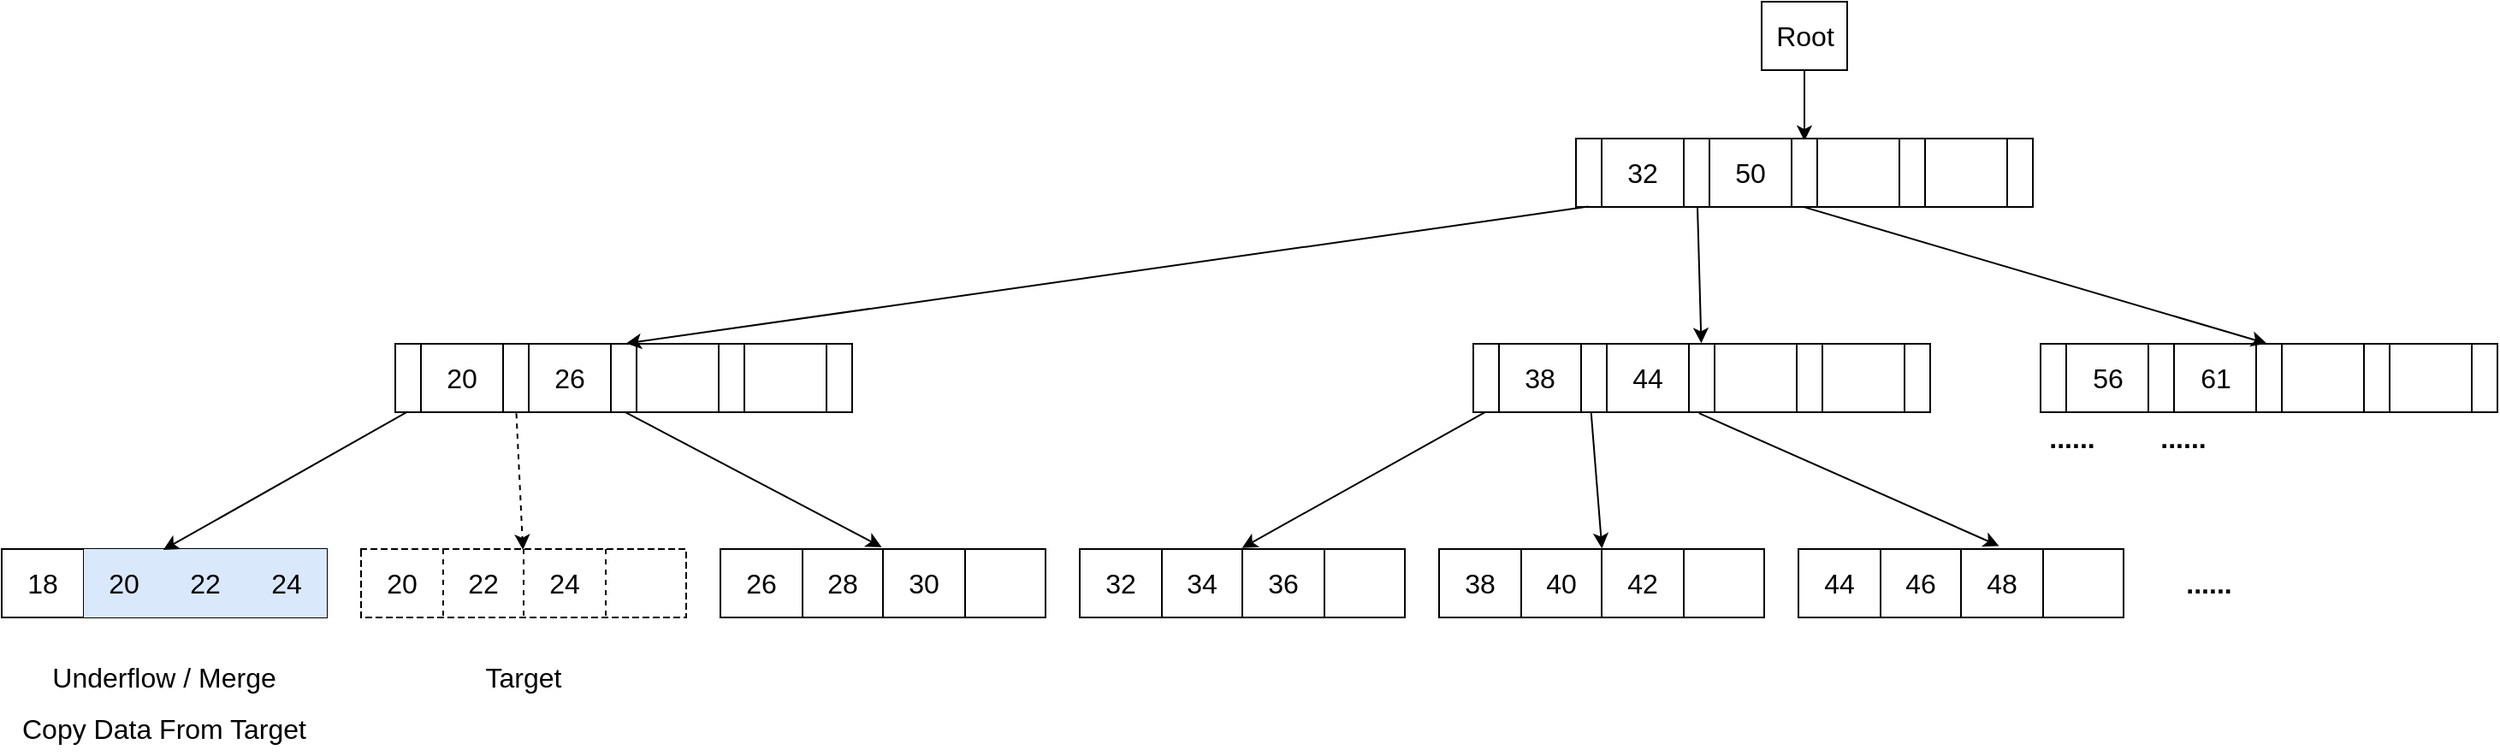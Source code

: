 <mxfile version="21.2.8" type="device">
  <diagram name="第1頁" id="AanB8yNyS1pnc1NzVk0f">
    <mxGraphModel dx="1036" dy="702" grid="1" gridSize="10" guides="1" tooltips="1" connect="1" arrows="1" fold="1" page="1" pageScale="1" pageWidth="1654" pageHeight="1169" math="0" shadow="0">
      <root>
        <mxCell id="0" />
        <mxCell id="1" parent="0" />
        <mxCell id="gfehp5p-V9e-1P1ylHKR-1" value="" style="shape=table;startSize=0;container=1;collapsible=0;childLayout=tableLayout;fontSize=16;" parent="1" vertex="1">
          <mxGeometry x="280" y="240" width="267" height="40" as="geometry" />
        </mxCell>
        <mxCell id="gfehp5p-V9e-1P1ylHKR-2" value="" style="shape=tableRow;horizontal=0;startSize=0;swimlaneHead=0;swimlaneBody=0;strokeColor=inherit;top=0;left=0;bottom=0;right=0;collapsible=0;dropTarget=0;fillColor=none;points=[[0,0.5],[1,0.5]];portConstraint=eastwest;fontSize=16;" parent="gfehp5p-V9e-1P1ylHKR-1" vertex="1">
          <mxGeometry width="267" height="40" as="geometry" />
        </mxCell>
        <mxCell id="gfehp5p-V9e-1P1ylHKR-3" value="" style="shape=partialRectangle;html=1;whiteSpace=wrap;connectable=0;strokeColor=inherit;overflow=hidden;fillColor=none;top=0;left=0;bottom=0;right=0;pointerEvents=1;fontSize=16;" parent="gfehp5p-V9e-1P1ylHKR-2" vertex="1">
          <mxGeometry width="15" height="40" as="geometry">
            <mxRectangle width="15" height="40" as="alternateBounds" />
          </mxGeometry>
        </mxCell>
        <mxCell id="gfehp5p-V9e-1P1ylHKR-4" value="20" style="shape=partialRectangle;html=1;whiteSpace=wrap;connectable=0;strokeColor=inherit;overflow=hidden;fillColor=none;top=0;left=0;bottom=0;right=0;pointerEvents=1;fontSize=16;" parent="gfehp5p-V9e-1P1ylHKR-2" vertex="1">
          <mxGeometry x="15" width="48" height="40" as="geometry">
            <mxRectangle width="48" height="40" as="alternateBounds" />
          </mxGeometry>
        </mxCell>
        <mxCell id="gfehp5p-V9e-1P1ylHKR-5" value="" style="shape=partialRectangle;html=1;whiteSpace=wrap;connectable=0;strokeColor=inherit;overflow=hidden;fillColor=none;top=0;left=0;bottom=0;right=0;pointerEvents=1;fontSize=16;" parent="gfehp5p-V9e-1P1ylHKR-2" vertex="1">
          <mxGeometry x="63" width="15" height="40" as="geometry">
            <mxRectangle width="15" height="40" as="alternateBounds" />
          </mxGeometry>
        </mxCell>
        <mxCell id="gfehp5p-V9e-1P1ylHKR-22" value="26" style="shape=partialRectangle;html=1;whiteSpace=wrap;connectable=0;strokeColor=inherit;overflow=hidden;fillColor=none;top=0;left=0;bottom=0;right=0;pointerEvents=1;fontSize=16;" parent="gfehp5p-V9e-1P1ylHKR-2" vertex="1">
          <mxGeometry x="78" width="48" height="40" as="geometry">
            <mxRectangle width="48" height="40" as="alternateBounds" />
          </mxGeometry>
        </mxCell>
        <mxCell id="gfehp5p-V9e-1P1ylHKR-29" style="shape=partialRectangle;html=1;whiteSpace=wrap;connectable=0;strokeColor=inherit;overflow=hidden;fillColor=none;top=0;left=0;bottom=0;right=0;pointerEvents=1;fontSize=16;" parent="gfehp5p-V9e-1P1ylHKR-2" vertex="1">
          <mxGeometry x="126" width="15" height="40" as="geometry">
            <mxRectangle width="15" height="40" as="alternateBounds" />
          </mxGeometry>
        </mxCell>
        <mxCell id="gfehp5p-V9e-1P1ylHKR-30" value="" style="shape=partialRectangle;html=1;whiteSpace=wrap;connectable=0;strokeColor=inherit;overflow=hidden;fillColor=none;top=0;left=0;bottom=0;right=0;pointerEvents=1;fontSize=16;" parent="gfehp5p-V9e-1P1ylHKR-2" vertex="1">
          <mxGeometry x="141" width="48" height="40" as="geometry">
            <mxRectangle width="48" height="40" as="alternateBounds" />
          </mxGeometry>
        </mxCell>
        <mxCell id="gfehp5p-V9e-1P1ylHKR-31" style="shape=partialRectangle;html=1;whiteSpace=wrap;connectable=0;strokeColor=inherit;overflow=hidden;fillColor=none;top=0;left=0;bottom=0;right=0;pointerEvents=1;fontSize=16;" parent="gfehp5p-V9e-1P1ylHKR-2" vertex="1">
          <mxGeometry x="189" width="15" height="40" as="geometry">
            <mxRectangle width="15" height="40" as="alternateBounds" />
          </mxGeometry>
        </mxCell>
        <mxCell id="gfehp5p-V9e-1P1ylHKR-32" value="" style="shape=partialRectangle;html=1;whiteSpace=wrap;connectable=0;strokeColor=inherit;overflow=hidden;fillColor=none;top=0;left=0;bottom=0;right=0;pointerEvents=1;fontSize=16;" parent="gfehp5p-V9e-1P1ylHKR-2" vertex="1">
          <mxGeometry x="204" width="48" height="40" as="geometry">
            <mxRectangle width="48" height="40" as="alternateBounds" />
          </mxGeometry>
        </mxCell>
        <mxCell id="gfehp5p-V9e-1P1ylHKR-33" style="shape=partialRectangle;html=1;whiteSpace=wrap;connectable=0;strokeColor=inherit;overflow=hidden;fillColor=none;top=0;left=0;bottom=0;right=0;pointerEvents=1;fontSize=16;" parent="gfehp5p-V9e-1P1ylHKR-2" vertex="1">
          <mxGeometry x="252" width="15" height="40" as="geometry">
            <mxRectangle width="15" height="40" as="alternateBounds" />
          </mxGeometry>
        </mxCell>
        <mxCell id="gfehp5p-V9e-1P1ylHKR-23" value="" style="shape=table;startSize=0;container=1;collapsible=0;childLayout=tableLayout;fontSize=16;" parent="1" vertex="1">
          <mxGeometry x="50" y="360" width="190" height="40" as="geometry" />
        </mxCell>
        <mxCell id="gfehp5p-V9e-1P1ylHKR-24" value="" style="shape=tableRow;horizontal=0;startSize=0;swimlaneHead=0;swimlaneBody=0;strokeColor=inherit;top=0;left=0;bottom=0;right=0;collapsible=0;dropTarget=0;fillColor=none;points=[[0,0.5],[1,0.5]];portConstraint=eastwest;fontSize=16;" parent="gfehp5p-V9e-1P1ylHKR-23" vertex="1">
          <mxGeometry width="190" height="40" as="geometry" />
        </mxCell>
        <mxCell id="gfehp5p-V9e-1P1ylHKR-25" value="18" style="shape=partialRectangle;html=1;whiteSpace=wrap;connectable=0;strokeColor=inherit;overflow=hidden;fillColor=none;top=0;left=0;bottom=0;right=0;pointerEvents=1;fontSize=16;" parent="gfehp5p-V9e-1P1ylHKR-24" vertex="1">
          <mxGeometry width="48" height="40" as="geometry">
            <mxRectangle width="48" height="40" as="alternateBounds" />
          </mxGeometry>
        </mxCell>
        <mxCell id="gfehp5p-V9e-1P1ylHKR-26" value="20" style="shape=partialRectangle;html=1;whiteSpace=wrap;connectable=0;strokeColor=#6c8ebf;overflow=hidden;fillColor=#dae8fc;top=0;left=0;bottom=0;right=0;pointerEvents=1;fontSize=16;" parent="gfehp5p-V9e-1P1ylHKR-24" vertex="1">
          <mxGeometry x="48" width="47" height="40" as="geometry">
            <mxRectangle width="47" height="40" as="alternateBounds" />
          </mxGeometry>
        </mxCell>
        <mxCell id="gfehp5p-V9e-1P1ylHKR-27" value="22" style="shape=partialRectangle;html=1;whiteSpace=wrap;connectable=0;overflow=hidden;top=0;left=0;bottom=0;right=0;pointerEvents=1;fontSize=16;fillColor=#dae8fc;strokeColor=#6c8ebf;" parent="gfehp5p-V9e-1P1ylHKR-24" vertex="1">
          <mxGeometry x="95" width="48" height="40" as="geometry">
            <mxRectangle width="48" height="40" as="alternateBounds" />
          </mxGeometry>
        </mxCell>
        <mxCell id="gfehp5p-V9e-1P1ylHKR-28" value="24" style="shape=partialRectangle;html=1;whiteSpace=wrap;connectable=0;strokeColor=#6c8ebf;overflow=hidden;fillColor=#dae8fc;top=0;left=0;bottom=0;right=0;pointerEvents=1;fontSize=16;" parent="gfehp5p-V9e-1P1ylHKR-24" vertex="1">
          <mxGeometry x="143" width="47" height="40" as="geometry">
            <mxRectangle width="47" height="40" as="alternateBounds" />
          </mxGeometry>
        </mxCell>
        <mxCell id="gfehp5p-V9e-1P1ylHKR-34" value="" style="endArrow=classic;html=1;rounded=0;exitX=0.027;exitY=0.992;exitDx=0;exitDy=0;exitPerimeter=0;entryX=0.497;entryY=0.012;entryDx=0;entryDy=0;entryPerimeter=0;strokeWidth=1;" parent="1" source="gfehp5p-V9e-1P1ylHKR-2" target="gfehp5p-V9e-1P1ylHKR-24" edge="1">
          <mxGeometry width="50" height="50" relative="1" as="geometry">
            <mxPoint x="370" y="550" as="sourcePoint" />
            <mxPoint x="420" y="500" as="targetPoint" />
          </mxGeometry>
        </mxCell>
        <mxCell id="gfehp5p-V9e-1P1ylHKR-36" value="&lt;font style=&quot;font-size: 16px;&quot;&gt;Root&lt;/font&gt;" style="rounded=0;whiteSpace=wrap;html=1;" parent="1" vertex="1">
          <mxGeometry x="1078.5" y="40" width="50" height="40" as="geometry" />
        </mxCell>
        <mxCell id="9ntbfwSOvVafJQgxA-3O-5" value="" style="shape=table;startSize=0;container=1;collapsible=0;childLayout=tableLayout;fontSize=16;" parent="1" vertex="1">
          <mxGeometry x="470" y="360" width="190" height="40" as="geometry" />
        </mxCell>
        <mxCell id="9ntbfwSOvVafJQgxA-3O-6" value="" style="shape=tableRow;horizontal=0;startSize=0;swimlaneHead=0;swimlaneBody=0;strokeColor=inherit;top=0;left=0;bottom=0;right=0;collapsible=0;dropTarget=0;fillColor=none;points=[[0,0.5],[1,0.5]];portConstraint=eastwest;fontSize=16;" parent="9ntbfwSOvVafJQgxA-3O-5" vertex="1">
          <mxGeometry width="190" height="40" as="geometry" />
        </mxCell>
        <mxCell id="9ntbfwSOvVafJQgxA-3O-7" value="26" style="shape=partialRectangle;html=1;whiteSpace=wrap;connectable=0;strokeColor=inherit;overflow=hidden;fillColor=none;top=0;left=0;bottom=0;right=0;pointerEvents=1;fontSize=16;" parent="9ntbfwSOvVafJQgxA-3O-6" vertex="1">
          <mxGeometry width="48" height="40" as="geometry">
            <mxRectangle width="48" height="40" as="alternateBounds" />
          </mxGeometry>
        </mxCell>
        <mxCell id="9ntbfwSOvVafJQgxA-3O-8" value="28" style="shape=partialRectangle;html=1;whiteSpace=wrap;connectable=0;strokeColor=inherit;overflow=hidden;fillColor=none;top=0;left=0;bottom=0;right=0;pointerEvents=1;fontSize=16;" parent="9ntbfwSOvVafJQgxA-3O-6" vertex="1">
          <mxGeometry x="48" width="47" height="40" as="geometry">
            <mxRectangle width="47" height="40" as="alternateBounds" />
          </mxGeometry>
        </mxCell>
        <mxCell id="9ntbfwSOvVafJQgxA-3O-9" value="30" style="shape=partialRectangle;html=1;whiteSpace=wrap;connectable=0;overflow=hidden;top=0;left=0;bottom=0;right=0;pointerEvents=1;fontSize=16;fillColor=none;strokeColor=inherit;" parent="9ntbfwSOvVafJQgxA-3O-6" vertex="1">
          <mxGeometry x="95" width="48" height="40" as="geometry">
            <mxRectangle width="48" height="40" as="alternateBounds" />
          </mxGeometry>
        </mxCell>
        <mxCell id="9ntbfwSOvVafJQgxA-3O-10" value="" style="shape=partialRectangle;html=1;whiteSpace=wrap;connectable=0;strokeColor=inherit;overflow=hidden;fillColor=none;top=0;left=0;bottom=0;right=0;pointerEvents=1;fontSize=16;" parent="9ntbfwSOvVafJQgxA-3O-6" vertex="1">
          <mxGeometry x="143" width="47" height="40" as="geometry">
            <mxRectangle width="47" height="40" as="alternateBounds" />
          </mxGeometry>
        </mxCell>
        <mxCell id="DPHD8KvLjeDx3O2cw2pP-1" value="" style="shape=table;startSize=0;container=1;collapsible=0;childLayout=tableLayout;fontSize=16;" parent="1" vertex="1">
          <mxGeometry x="680" y="360" width="190" height="40" as="geometry" />
        </mxCell>
        <mxCell id="DPHD8KvLjeDx3O2cw2pP-2" value="" style="shape=tableRow;horizontal=0;startSize=0;swimlaneHead=0;swimlaneBody=0;strokeColor=inherit;top=0;left=0;bottom=0;right=0;collapsible=0;dropTarget=0;fillColor=none;points=[[0,0.5],[1,0.5]];portConstraint=eastwest;fontSize=16;" parent="DPHD8KvLjeDx3O2cw2pP-1" vertex="1">
          <mxGeometry width="190" height="40" as="geometry" />
        </mxCell>
        <mxCell id="DPHD8KvLjeDx3O2cw2pP-3" value="32" style="shape=partialRectangle;html=1;whiteSpace=wrap;connectable=0;strokeColor=inherit;overflow=hidden;fillColor=none;top=0;left=0;bottom=0;right=0;pointerEvents=1;fontSize=16;" parent="DPHD8KvLjeDx3O2cw2pP-2" vertex="1">
          <mxGeometry width="48" height="40" as="geometry">
            <mxRectangle width="48" height="40" as="alternateBounds" />
          </mxGeometry>
        </mxCell>
        <mxCell id="DPHD8KvLjeDx3O2cw2pP-4" value="34" style="shape=partialRectangle;html=1;whiteSpace=wrap;connectable=0;strokeColor=inherit;overflow=hidden;fillColor=none;top=0;left=0;bottom=0;right=0;pointerEvents=1;fontSize=16;" parent="DPHD8KvLjeDx3O2cw2pP-2" vertex="1">
          <mxGeometry x="48" width="47" height="40" as="geometry">
            <mxRectangle width="47" height="40" as="alternateBounds" />
          </mxGeometry>
        </mxCell>
        <mxCell id="DPHD8KvLjeDx3O2cw2pP-5" value="36" style="shape=partialRectangle;html=1;whiteSpace=wrap;connectable=0;overflow=hidden;top=0;left=0;bottom=0;right=0;pointerEvents=1;fontSize=16;fillColor=none;strokeColor=inherit;" parent="DPHD8KvLjeDx3O2cw2pP-2" vertex="1">
          <mxGeometry x="95" width="48" height="40" as="geometry">
            <mxRectangle width="48" height="40" as="alternateBounds" />
          </mxGeometry>
        </mxCell>
        <mxCell id="DPHD8KvLjeDx3O2cw2pP-6" value="" style="shape=partialRectangle;html=1;whiteSpace=wrap;connectable=0;strokeColor=inherit;overflow=hidden;fillColor=none;top=0;left=0;bottom=0;right=0;pointerEvents=1;fontSize=16;" parent="DPHD8KvLjeDx3O2cw2pP-2" vertex="1">
          <mxGeometry x="143" width="47" height="40" as="geometry">
            <mxRectangle width="47" height="40" as="alternateBounds" />
          </mxGeometry>
        </mxCell>
        <mxCell id="DPHD8KvLjeDx3O2cw2pP-7" value="" style="shape=table;startSize=0;container=1;collapsible=0;childLayout=tableLayout;fontSize=16;" parent="1" vertex="1">
          <mxGeometry x="890" y="360" width="190" height="40" as="geometry" />
        </mxCell>
        <mxCell id="DPHD8KvLjeDx3O2cw2pP-8" value="" style="shape=tableRow;horizontal=0;startSize=0;swimlaneHead=0;swimlaneBody=0;strokeColor=inherit;top=0;left=0;bottom=0;right=0;collapsible=0;dropTarget=0;fillColor=none;points=[[0,0.5],[1,0.5]];portConstraint=eastwest;fontSize=16;" parent="DPHD8KvLjeDx3O2cw2pP-7" vertex="1">
          <mxGeometry width="190" height="40" as="geometry" />
        </mxCell>
        <mxCell id="DPHD8KvLjeDx3O2cw2pP-9" value="38" style="shape=partialRectangle;html=1;whiteSpace=wrap;connectable=0;strokeColor=inherit;overflow=hidden;fillColor=none;top=0;left=0;bottom=0;right=0;pointerEvents=1;fontSize=16;" parent="DPHD8KvLjeDx3O2cw2pP-8" vertex="1">
          <mxGeometry width="48" height="40" as="geometry">
            <mxRectangle width="48" height="40" as="alternateBounds" />
          </mxGeometry>
        </mxCell>
        <mxCell id="DPHD8KvLjeDx3O2cw2pP-10" value="40" style="shape=partialRectangle;html=1;whiteSpace=wrap;connectable=0;strokeColor=inherit;overflow=hidden;fillColor=none;top=0;left=0;bottom=0;right=0;pointerEvents=1;fontSize=16;" parent="DPHD8KvLjeDx3O2cw2pP-8" vertex="1">
          <mxGeometry x="48" width="47" height="40" as="geometry">
            <mxRectangle width="47" height="40" as="alternateBounds" />
          </mxGeometry>
        </mxCell>
        <mxCell id="DPHD8KvLjeDx3O2cw2pP-11" value="42" style="shape=partialRectangle;html=1;whiteSpace=wrap;connectable=0;overflow=hidden;top=0;left=0;bottom=0;right=0;pointerEvents=1;fontSize=16;fillColor=none;strokeColor=inherit;" parent="DPHD8KvLjeDx3O2cw2pP-8" vertex="1">
          <mxGeometry x="95" width="48" height="40" as="geometry">
            <mxRectangle width="48" height="40" as="alternateBounds" />
          </mxGeometry>
        </mxCell>
        <mxCell id="DPHD8KvLjeDx3O2cw2pP-12" value="" style="shape=partialRectangle;html=1;whiteSpace=wrap;connectable=0;strokeColor=inherit;overflow=hidden;fillColor=none;top=0;left=0;bottom=0;right=0;pointerEvents=1;fontSize=16;" parent="DPHD8KvLjeDx3O2cw2pP-8" vertex="1">
          <mxGeometry x="143" width="47" height="40" as="geometry">
            <mxRectangle width="47" height="40" as="alternateBounds" />
          </mxGeometry>
        </mxCell>
        <mxCell id="DPHD8KvLjeDx3O2cw2pP-19" value="" style="shape=table;startSize=0;container=1;collapsible=0;childLayout=tableLayout;fontSize=16;dashed=1;" parent="1" vertex="1">
          <mxGeometry x="260" y="360" width="190" height="40" as="geometry" />
        </mxCell>
        <mxCell id="DPHD8KvLjeDx3O2cw2pP-20" value="" style="shape=tableRow;horizontal=0;startSize=0;swimlaneHead=0;swimlaneBody=0;strokeColor=inherit;top=0;left=0;bottom=0;right=0;collapsible=0;dropTarget=0;fillColor=none;points=[[0,0.5],[1,0.5]];portConstraint=eastwest;fontSize=16;" parent="DPHD8KvLjeDx3O2cw2pP-19" vertex="1">
          <mxGeometry width="190" height="40" as="geometry" />
        </mxCell>
        <mxCell id="DPHD8KvLjeDx3O2cw2pP-21" value="20" style="shape=partialRectangle;html=1;whiteSpace=wrap;connectable=0;strokeColor=inherit;overflow=hidden;fillColor=none;top=0;left=0;bottom=0;right=0;pointerEvents=1;fontSize=16;" parent="DPHD8KvLjeDx3O2cw2pP-20" vertex="1">
          <mxGeometry width="48" height="40" as="geometry">
            <mxRectangle width="48" height="40" as="alternateBounds" />
          </mxGeometry>
        </mxCell>
        <mxCell id="DPHD8KvLjeDx3O2cw2pP-22" value="22" style="shape=partialRectangle;html=1;whiteSpace=wrap;connectable=0;strokeColor=inherit;overflow=hidden;fillColor=none;top=0;left=0;bottom=0;right=0;pointerEvents=1;fontSize=16;" parent="DPHD8KvLjeDx3O2cw2pP-20" vertex="1">
          <mxGeometry x="48" width="47" height="40" as="geometry">
            <mxRectangle width="47" height="40" as="alternateBounds" />
          </mxGeometry>
        </mxCell>
        <mxCell id="DPHD8KvLjeDx3O2cw2pP-23" value="24" style="shape=partialRectangle;html=1;whiteSpace=wrap;connectable=0;overflow=hidden;top=0;left=0;bottom=0;right=0;pointerEvents=1;fontSize=16;fillColor=none;strokeColor=inherit;" parent="DPHD8KvLjeDx3O2cw2pP-20" vertex="1">
          <mxGeometry x="95" width="48" height="40" as="geometry">
            <mxRectangle width="48" height="40" as="alternateBounds" />
          </mxGeometry>
        </mxCell>
        <mxCell id="DPHD8KvLjeDx3O2cw2pP-24" value="" style="shape=partialRectangle;html=1;whiteSpace=wrap;connectable=0;strokeColor=inherit;overflow=hidden;fillColor=none;top=0;left=0;bottom=0;right=0;pointerEvents=1;fontSize=16;" parent="DPHD8KvLjeDx3O2cw2pP-20" vertex="1">
          <mxGeometry x="143" width="47" height="40" as="geometry">
            <mxRectangle width="47" height="40" as="alternateBounds" />
          </mxGeometry>
        </mxCell>
        <mxCell id="DPHD8KvLjeDx3O2cw2pP-27" value="" style="endArrow=classic;html=1;rounded=0;entryX=0.498;entryY=0.012;entryDx=0;entryDy=0;entryPerimeter=0;exitX=0.265;exitY=1.015;exitDx=0;exitDy=0;exitPerimeter=0;dashed=1;" parent="1" source="gfehp5p-V9e-1P1ylHKR-2" target="DPHD8KvLjeDx3O2cw2pP-20" edge="1">
          <mxGeometry width="50" height="50" relative="1" as="geometry">
            <mxPoint x="510" y="370" as="sourcePoint" />
            <mxPoint x="560" y="320" as="targetPoint" />
          </mxGeometry>
        </mxCell>
        <mxCell id="DPHD8KvLjeDx3O2cw2pP-28" value="" style="endArrow=classic;html=1;rounded=0;exitX=0.502;exitY=0.995;exitDx=0;exitDy=0;exitPerimeter=0;entryX=0.496;entryY=-0.028;entryDx=0;entryDy=0;entryPerimeter=0;" parent="1" source="gfehp5p-V9e-1P1ylHKR-2" target="9ntbfwSOvVafJQgxA-3O-6" edge="1">
          <mxGeometry width="50" height="50" relative="1" as="geometry">
            <mxPoint x="460" y="360" as="sourcePoint" />
            <mxPoint x="570" y="350" as="targetPoint" />
          </mxGeometry>
        </mxCell>
        <mxCell id="DPHD8KvLjeDx3O2cw2pP-29" value="" style="endArrow=classic;html=1;rounded=0;exitX=0.027;exitY=0.995;exitDx=0;exitDy=0;exitPerimeter=0;entryX=0.499;entryY=-0.015;entryDx=0;entryDy=0;entryPerimeter=0;strokeWidth=1;" parent="1" source="yaHPV1p2FPpM4iknY5dU-15" target="DPHD8KvLjeDx3O2cw2pP-2" edge="1">
          <mxGeometry width="50" height="50" relative="1" as="geometry">
            <mxPoint x="710" y="360" as="sourcePoint" />
            <mxPoint x="760" y="310" as="targetPoint" />
          </mxGeometry>
        </mxCell>
        <mxCell id="DPHD8KvLjeDx3O2cw2pP-30" value="" style="endArrow=classic;html=1;rounded=0;exitX=0.258;exitY=1.015;exitDx=0;exitDy=0;exitPerimeter=0;entryX=0.501;entryY=-0.008;entryDx=0;entryDy=0;entryPerimeter=0;strokeWidth=1;" parent="1" source="yaHPV1p2FPpM4iknY5dU-15" target="DPHD8KvLjeDx3O2cw2pP-8" edge="1">
          <mxGeometry width="50" height="50" relative="1" as="geometry">
            <mxPoint x="710" y="360" as="sourcePoint" />
            <mxPoint x="890" y="350" as="targetPoint" />
          </mxGeometry>
        </mxCell>
        <mxCell id="pHo-uAJ-a0RJnJzjXzOe-1" value="" style="shape=table;startSize=0;container=1;collapsible=0;childLayout=tableLayout;fontSize=16;" parent="1" vertex="1">
          <mxGeometry x="1100" y="360" width="190" height="40" as="geometry" />
        </mxCell>
        <mxCell id="pHo-uAJ-a0RJnJzjXzOe-2" value="" style="shape=tableRow;horizontal=0;startSize=0;swimlaneHead=0;swimlaneBody=0;strokeColor=inherit;top=0;left=0;bottom=0;right=0;collapsible=0;dropTarget=0;fillColor=none;points=[[0,0.5],[1,0.5]];portConstraint=eastwest;fontSize=16;" parent="pHo-uAJ-a0RJnJzjXzOe-1" vertex="1">
          <mxGeometry width="190" height="40" as="geometry" />
        </mxCell>
        <mxCell id="pHo-uAJ-a0RJnJzjXzOe-3" value="44" style="shape=partialRectangle;html=1;whiteSpace=wrap;connectable=0;strokeColor=inherit;overflow=hidden;fillColor=none;top=0;left=0;bottom=0;right=0;pointerEvents=1;fontSize=16;" parent="pHo-uAJ-a0RJnJzjXzOe-2" vertex="1">
          <mxGeometry width="48" height="40" as="geometry">
            <mxRectangle width="48" height="40" as="alternateBounds" />
          </mxGeometry>
        </mxCell>
        <mxCell id="pHo-uAJ-a0RJnJzjXzOe-4" value="46" style="shape=partialRectangle;html=1;whiteSpace=wrap;connectable=0;strokeColor=inherit;overflow=hidden;fillColor=none;top=0;left=0;bottom=0;right=0;pointerEvents=1;fontSize=16;" parent="pHo-uAJ-a0RJnJzjXzOe-2" vertex="1">
          <mxGeometry x="48" width="47" height="40" as="geometry">
            <mxRectangle width="47" height="40" as="alternateBounds" />
          </mxGeometry>
        </mxCell>
        <mxCell id="pHo-uAJ-a0RJnJzjXzOe-5" value="48" style="shape=partialRectangle;html=1;whiteSpace=wrap;connectable=0;overflow=hidden;top=0;left=0;bottom=0;right=0;pointerEvents=1;fontSize=16;fillColor=none;strokeColor=inherit;" parent="pHo-uAJ-a0RJnJzjXzOe-2" vertex="1">
          <mxGeometry x="95" width="48" height="40" as="geometry">
            <mxRectangle width="48" height="40" as="alternateBounds" />
          </mxGeometry>
        </mxCell>
        <mxCell id="pHo-uAJ-a0RJnJzjXzOe-6" value="" style="shape=partialRectangle;html=1;whiteSpace=wrap;connectable=0;strokeColor=inherit;overflow=hidden;fillColor=none;top=0;left=0;bottom=0;right=0;pointerEvents=1;fontSize=16;" parent="pHo-uAJ-a0RJnJzjXzOe-2" vertex="1">
          <mxGeometry x="143" width="47" height="40" as="geometry">
            <mxRectangle width="47" height="40" as="alternateBounds" />
          </mxGeometry>
        </mxCell>
        <mxCell id="pHo-uAJ-a0RJnJzjXzOe-7" value="" style="endArrow=classic;html=1;rounded=0;exitX=0.494;exitY=1.015;exitDx=0;exitDy=0;exitPerimeter=0;entryX=0.617;entryY=-0.045;entryDx=0;entryDy=0;entryPerimeter=0;strokeWidth=1;" parent="1" source="yaHPV1p2FPpM4iknY5dU-15" target="pHo-uAJ-a0RJnJzjXzOe-2" edge="1">
          <mxGeometry width="50" height="50" relative="1" as="geometry">
            <mxPoint x="669" y="330" as="sourcePoint" />
            <mxPoint x="995" y="370" as="targetPoint" />
          </mxGeometry>
        </mxCell>
        <mxCell id="pHo-uAJ-a0RJnJzjXzOe-8" value="" style="endArrow=classic;html=1;rounded=0;entryX=0.5;entryY=0.035;entryDx=0;entryDy=0;entryPerimeter=0;exitX=0.5;exitY=1;exitDx=0;exitDy=0;" parent="1" source="gfehp5p-V9e-1P1ylHKR-36" target="pHo-uAJ-a0RJnJzjXzOe-23" edge="1">
          <mxGeometry width="50" height="50" relative="1" as="geometry">
            <mxPoint x="777" y="230" as="sourcePoint" />
            <mxPoint x="827" y="180" as="targetPoint" />
          </mxGeometry>
        </mxCell>
        <mxCell id="pHo-uAJ-a0RJnJzjXzOe-9" value="" style="shape=table;startSize=0;container=1;collapsible=0;childLayout=tableLayout;fontSize=16;" parent="1" vertex="1">
          <mxGeometry x="1241.5" y="240" width="267" height="40" as="geometry" />
        </mxCell>
        <mxCell id="pHo-uAJ-a0RJnJzjXzOe-10" value="" style="shape=tableRow;horizontal=0;startSize=0;swimlaneHead=0;swimlaneBody=0;strokeColor=inherit;top=0;left=0;bottom=0;right=0;collapsible=0;dropTarget=0;fillColor=none;points=[[0,0.5],[1,0.5]];portConstraint=eastwest;fontSize=16;" parent="pHo-uAJ-a0RJnJzjXzOe-9" vertex="1">
          <mxGeometry width="267" height="40" as="geometry" />
        </mxCell>
        <mxCell id="pHo-uAJ-a0RJnJzjXzOe-11" value="" style="shape=partialRectangle;html=1;whiteSpace=wrap;connectable=0;strokeColor=inherit;overflow=hidden;fillColor=none;top=0;left=0;bottom=0;right=0;pointerEvents=1;fontSize=16;" parent="pHo-uAJ-a0RJnJzjXzOe-10" vertex="1">
          <mxGeometry width="15" height="40" as="geometry">
            <mxRectangle width="15" height="40" as="alternateBounds" />
          </mxGeometry>
        </mxCell>
        <mxCell id="pHo-uAJ-a0RJnJzjXzOe-12" value="56" style="shape=partialRectangle;html=1;whiteSpace=wrap;connectable=0;strokeColor=inherit;overflow=hidden;fillColor=none;top=0;left=0;bottom=0;right=0;pointerEvents=1;fontSize=16;" parent="pHo-uAJ-a0RJnJzjXzOe-10" vertex="1">
          <mxGeometry x="15" width="48" height="40" as="geometry">
            <mxRectangle width="48" height="40" as="alternateBounds" />
          </mxGeometry>
        </mxCell>
        <mxCell id="pHo-uAJ-a0RJnJzjXzOe-13" value="" style="shape=partialRectangle;html=1;whiteSpace=wrap;connectable=0;strokeColor=inherit;overflow=hidden;fillColor=none;top=0;left=0;bottom=0;right=0;pointerEvents=1;fontSize=16;" parent="pHo-uAJ-a0RJnJzjXzOe-10" vertex="1">
          <mxGeometry x="63" width="15" height="40" as="geometry">
            <mxRectangle width="15" height="40" as="alternateBounds" />
          </mxGeometry>
        </mxCell>
        <mxCell id="pHo-uAJ-a0RJnJzjXzOe-14" value="61" style="shape=partialRectangle;html=1;whiteSpace=wrap;connectable=0;strokeColor=inherit;overflow=hidden;fillColor=none;top=0;left=0;bottom=0;right=0;pointerEvents=1;fontSize=16;" parent="pHo-uAJ-a0RJnJzjXzOe-10" vertex="1">
          <mxGeometry x="78" width="48" height="40" as="geometry">
            <mxRectangle width="48" height="40" as="alternateBounds" />
          </mxGeometry>
        </mxCell>
        <mxCell id="pHo-uAJ-a0RJnJzjXzOe-15" style="shape=partialRectangle;html=1;whiteSpace=wrap;connectable=0;strokeColor=inherit;overflow=hidden;fillColor=none;top=0;left=0;bottom=0;right=0;pointerEvents=1;fontSize=16;" parent="pHo-uAJ-a0RJnJzjXzOe-10" vertex="1">
          <mxGeometry x="126" width="15" height="40" as="geometry">
            <mxRectangle width="15" height="40" as="alternateBounds" />
          </mxGeometry>
        </mxCell>
        <mxCell id="pHo-uAJ-a0RJnJzjXzOe-16" value="" style="shape=partialRectangle;html=1;whiteSpace=wrap;connectable=0;strokeColor=inherit;overflow=hidden;fillColor=none;top=0;left=0;bottom=0;right=0;pointerEvents=1;fontSize=16;" parent="pHo-uAJ-a0RJnJzjXzOe-10" vertex="1">
          <mxGeometry x="141" width="48" height="40" as="geometry">
            <mxRectangle width="48" height="40" as="alternateBounds" />
          </mxGeometry>
        </mxCell>
        <mxCell id="pHo-uAJ-a0RJnJzjXzOe-17" style="shape=partialRectangle;html=1;whiteSpace=wrap;connectable=0;strokeColor=inherit;overflow=hidden;fillColor=none;top=0;left=0;bottom=0;right=0;pointerEvents=1;fontSize=16;" parent="pHo-uAJ-a0RJnJzjXzOe-10" vertex="1">
          <mxGeometry x="189" width="15" height="40" as="geometry">
            <mxRectangle width="15" height="40" as="alternateBounds" />
          </mxGeometry>
        </mxCell>
        <mxCell id="pHo-uAJ-a0RJnJzjXzOe-18" value="" style="shape=partialRectangle;html=1;whiteSpace=wrap;connectable=0;strokeColor=inherit;overflow=hidden;fillColor=none;top=0;left=0;bottom=0;right=0;pointerEvents=1;fontSize=16;" parent="pHo-uAJ-a0RJnJzjXzOe-10" vertex="1">
          <mxGeometry x="204" width="48" height="40" as="geometry">
            <mxRectangle width="48" height="40" as="alternateBounds" />
          </mxGeometry>
        </mxCell>
        <mxCell id="pHo-uAJ-a0RJnJzjXzOe-19" style="shape=partialRectangle;html=1;whiteSpace=wrap;connectable=0;strokeColor=inherit;overflow=hidden;fillColor=none;top=0;left=0;bottom=0;right=0;pointerEvents=1;fontSize=16;" parent="pHo-uAJ-a0RJnJzjXzOe-10" vertex="1">
          <mxGeometry x="252" width="15" height="40" as="geometry">
            <mxRectangle width="15" height="40" as="alternateBounds" />
          </mxGeometry>
        </mxCell>
        <mxCell id="pHo-uAJ-a0RJnJzjXzOe-22" value="" style="shape=table;startSize=0;container=1;collapsible=0;childLayout=tableLayout;fontSize=16;" parent="1" vertex="1">
          <mxGeometry x="970" y="120" width="267" height="40" as="geometry" />
        </mxCell>
        <mxCell id="pHo-uAJ-a0RJnJzjXzOe-23" value="" style="shape=tableRow;horizontal=0;startSize=0;swimlaneHead=0;swimlaneBody=0;strokeColor=inherit;top=0;left=0;bottom=0;right=0;collapsible=0;dropTarget=0;fillColor=none;points=[[0,0.5],[1,0.5]];portConstraint=eastwest;fontSize=16;" parent="pHo-uAJ-a0RJnJzjXzOe-22" vertex="1">
          <mxGeometry width="267" height="40" as="geometry" />
        </mxCell>
        <mxCell id="pHo-uAJ-a0RJnJzjXzOe-24" value="" style="shape=partialRectangle;html=1;whiteSpace=wrap;connectable=0;strokeColor=inherit;overflow=hidden;fillColor=none;top=0;left=0;bottom=0;right=0;pointerEvents=1;fontSize=16;" parent="pHo-uAJ-a0RJnJzjXzOe-23" vertex="1">
          <mxGeometry width="15" height="40" as="geometry">
            <mxRectangle width="15" height="40" as="alternateBounds" />
          </mxGeometry>
        </mxCell>
        <mxCell id="pHo-uAJ-a0RJnJzjXzOe-25" value="32" style="shape=partialRectangle;html=1;whiteSpace=wrap;connectable=0;strokeColor=inherit;overflow=hidden;fillColor=none;top=0;left=0;bottom=0;right=0;pointerEvents=1;fontSize=16;" parent="pHo-uAJ-a0RJnJzjXzOe-23" vertex="1">
          <mxGeometry x="15" width="48" height="40" as="geometry">
            <mxRectangle width="48" height="40" as="alternateBounds" />
          </mxGeometry>
        </mxCell>
        <mxCell id="pHo-uAJ-a0RJnJzjXzOe-26" value="" style="shape=partialRectangle;html=1;whiteSpace=wrap;connectable=0;strokeColor=inherit;overflow=hidden;fillColor=none;top=0;left=0;bottom=0;right=0;pointerEvents=1;fontSize=16;" parent="pHo-uAJ-a0RJnJzjXzOe-23" vertex="1">
          <mxGeometry x="63" width="15" height="40" as="geometry">
            <mxRectangle width="15" height="40" as="alternateBounds" />
          </mxGeometry>
        </mxCell>
        <mxCell id="pHo-uAJ-a0RJnJzjXzOe-27" value="50" style="shape=partialRectangle;html=1;whiteSpace=wrap;connectable=0;strokeColor=inherit;overflow=hidden;fillColor=none;top=0;left=0;bottom=0;right=0;pointerEvents=1;fontSize=16;" parent="pHo-uAJ-a0RJnJzjXzOe-23" vertex="1">
          <mxGeometry x="78" width="48" height="40" as="geometry">
            <mxRectangle width="48" height="40" as="alternateBounds" />
          </mxGeometry>
        </mxCell>
        <mxCell id="pHo-uAJ-a0RJnJzjXzOe-28" style="shape=partialRectangle;html=1;whiteSpace=wrap;connectable=0;strokeColor=inherit;overflow=hidden;fillColor=none;top=0;left=0;bottom=0;right=0;pointerEvents=1;fontSize=16;" parent="pHo-uAJ-a0RJnJzjXzOe-23" vertex="1">
          <mxGeometry x="126" width="15" height="40" as="geometry">
            <mxRectangle width="15" height="40" as="alternateBounds" />
          </mxGeometry>
        </mxCell>
        <mxCell id="pHo-uAJ-a0RJnJzjXzOe-29" value="" style="shape=partialRectangle;html=1;whiteSpace=wrap;connectable=0;strokeColor=inherit;overflow=hidden;fillColor=none;top=0;left=0;bottom=0;right=0;pointerEvents=1;fontSize=16;" parent="pHo-uAJ-a0RJnJzjXzOe-23" vertex="1">
          <mxGeometry x="141" width="48" height="40" as="geometry">
            <mxRectangle width="48" height="40" as="alternateBounds" />
          </mxGeometry>
        </mxCell>
        <mxCell id="pHo-uAJ-a0RJnJzjXzOe-30" style="shape=partialRectangle;html=1;whiteSpace=wrap;connectable=0;strokeColor=inherit;overflow=hidden;fillColor=none;top=0;left=0;bottom=0;right=0;pointerEvents=1;fontSize=16;" parent="pHo-uAJ-a0RJnJzjXzOe-23" vertex="1">
          <mxGeometry x="189" width="15" height="40" as="geometry">
            <mxRectangle width="15" height="40" as="alternateBounds" />
          </mxGeometry>
        </mxCell>
        <mxCell id="pHo-uAJ-a0RJnJzjXzOe-31" value="" style="shape=partialRectangle;html=1;whiteSpace=wrap;connectable=0;strokeColor=inherit;overflow=hidden;fillColor=none;top=0;left=0;bottom=0;right=0;pointerEvents=1;fontSize=16;" parent="pHo-uAJ-a0RJnJzjXzOe-23" vertex="1">
          <mxGeometry x="204" width="48" height="40" as="geometry">
            <mxRectangle width="48" height="40" as="alternateBounds" />
          </mxGeometry>
        </mxCell>
        <mxCell id="pHo-uAJ-a0RJnJzjXzOe-32" style="shape=partialRectangle;html=1;whiteSpace=wrap;connectable=0;strokeColor=inherit;overflow=hidden;fillColor=none;top=0;left=0;bottom=0;right=0;pointerEvents=1;fontSize=16;" parent="pHo-uAJ-a0RJnJzjXzOe-23" vertex="1">
          <mxGeometry x="252" width="15" height="40" as="geometry">
            <mxRectangle width="15" height="40" as="alternateBounds" />
          </mxGeometry>
        </mxCell>
        <mxCell id="pHo-uAJ-a0RJnJzjXzOe-33" value="" style="endArrow=classic;html=1;rounded=0;exitX=0.027;exitY=0.995;exitDx=0;exitDy=0;exitPerimeter=0;entryX=0.505;entryY=-0.005;entryDx=0;entryDy=0;entryPerimeter=0;" parent="1" source="pHo-uAJ-a0RJnJzjXzOe-23" target="gfehp5p-V9e-1P1ylHKR-2" edge="1">
          <mxGeometry width="50" height="50" relative="1" as="geometry">
            <mxPoint x="1030" y="190" as="sourcePoint" />
            <mxPoint x="1080" y="140" as="targetPoint" />
          </mxGeometry>
        </mxCell>
        <mxCell id="pHo-uAJ-a0RJnJzjXzOe-34" value="" style="endArrow=classic;html=1;rounded=0;exitX=0.496;exitY=0.995;exitDx=0;exitDy=0;exitPerimeter=0;entryX=0.495;entryY=-0.005;entryDx=0;entryDy=0;entryPerimeter=0;strokeWidth=1;" parent="1" source="pHo-uAJ-a0RJnJzjXzOe-23" target="pHo-uAJ-a0RJnJzjXzOe-10" edge="1">
          <mxGeometry width="50" height="50" relative="1" as="geometry">
            <mxPoint x="1030" y="190" as="sourcePoint" />
            <mxPoint x="1080" y="140" as="targetPoint" />
          </mxGeometry>
        </mxCell>
        <mxCell id="pHo-uAJ-a0RJnJzjXzOe-35" value="&lt;font style=&quot;font-size: 16px;&quot;&gt;&lt;b&gt;......&lt;/b&gt;&lt;br&gt;&lt;/font&gt;" style="text;html=1;strokeColor=none;fillColor=none;align=center;verticalAlign=middle;whiteSpace=wrap;rounded=0;" parent="1" vertex="1">
          <mxGeometry x="1310" y="365" width="60" height="30" as="geometry" />
        </mxCell>
        <mxCell id="pHo-uAJ-a0RJnJzjXzOe-36" value="&lt;font style=&quot;font-size: 16px;&quot;&gt;&lt;b&gt;......&lt;/b&gt;&lt;br&gt;&lt;/font&gt;" style="text;html=1;strokeColor=none;fillColor=none;align=center;verticalAlign=middle;whiteSpace=wrap;rounded=0;" parent="1" vertex="1">
          <mxGeometry x="1230" y="280" width="60" height="30" as="geometry" />
        </mxCell>
        <mxCell id="pHo-uAJ-a0RJnJzjXzOe-37" value="&lt;font style=&quot;font-size: 16px;&quot;&gt;&lt;b&gt;......&lt;/b&gt;&lt;br&gt;&lt;/font&gt;" style="text;html=1;strokeColor=none;fillColor=none;align=center;verticalAlign=middle;whiteSpace=wrap;rounded=0;" parent="1" vertex="1">
          <mxGeometry x="1295" y="280" width="60" height="30" as="geometry" />
        </mxCell>
        <mxCell id="yaHPV1p2FPpM4iknY5dU-14" value="" style="shape=table;startSize=0;container=1;collapsible=0;childLayout=tableLayout;fontSize=16;" parent="1" vertex="1">
          <mxGeometry x="910" y="240" width="267" height="40" as="geometry" />
        </mxCell>
        <mxCell id="yaHPV1p2FPpM4iknY5dU-15" value="" style="shape=tableRow;horizontal=0;startSize=0;swimlaneHead=0;swimlaneBody=0;strokeColor=inherit;top=0;left=0;bottom=0;right=0;collapsible=0;dropTarget=0;fillColor=none;points=[[0,0.5],[1,0.5]];portConstraint=eastwest;fontSize=16;" parent="yaHPV1p2FPpM4iknY5dU-14" vertex="1">
          <mxGeometry width="267" height="40" as="geometry" />
        </mxCell>
        <mxCell id="yaHPV1p2FPpM4iknY5dU-16" value="" style="shape=partialRectangle;html=1;whiteSpace=wrap;connectable=0;strokeColor=inherit;overflow=hidden;fillColor=none;top=0;left=0;bottom=0;right=0;pointerEvents=1;fontSize=16;" parent="yaHPV1p2FPpM4iknY5dU-15" vertex="1">
          <mxGeometry width="15" height="40" as="geometry">
            <mxRectangle width="15" height="40" as="alternateBounds" />
          </mxGeometry>
        </mxCell>
        <mxCell id="yaHPV1p2FPpM4iknY5dU-17" value="38" style="shape=partialRectangle;html=1;whiteSpace=wrap;connectable=0;strokeColor=inherit;overflow=hidden;fillColor=none;top=0;left=0;bottom=0;right=0;pointerEvents=1;fontSize=16;" parent="yaHPV1p2FPpM4iknY5dU-15" vertex="1">
          <mxGeometry x="15" width="48" height="40" as="geometry">
            <mxRectangle width="48" height="40" as="alternateBounds" />
          </mxGeometry>
        </mxCell>
        <mxCell id="yaHPV1p2FPpM4iknY5dU-18" value="" style="shape=partialRectangle;html=1;whiteSpace=wrap;connectable=0;strokeColor=inherit;overflow=hidden;fillColor=none;top=0;left=0;bottom=0;right=0;pointerEvents=1;fontSize=16;" parent="yaHPV1p2FPpM4iknY5dU-15" vertex="1">
          <mxGeometry x="63" width="15" height="40" as="geometry">
            <mxRectangle width="15" height="40" as="alternateBounds" />
          </mxGeometry>
        </mxCell>
        <mxCell id="yaHPV1p2FPpM4iknY5dU-19" value="44" style="shape=partialRectangle;html=1;whiteSpace=wrap;connectable=0;strokeColor=inherit;overflow=hidden;fillColor=none;top=0;left=0;bottom=0;right=0;pointerEvents=1;fontSize=16;" parent="yaHPV1p2FPpM4iknY5dU-15" vertex="1">
          <mxGeometry x="78" width="48" height="40" as="geometry">
            <mxRectangle width="48" height="40" as="alternateBounds" />
          </mxGeometry>
        </mxCell>
        <mxCell id="yaHPV1p2FPpM4iknY5dU-20" style="shape=partialRectangle;html=1;whiteSpace=wrap;connectable=0;strokeColor=inherit;overflow=hidden;fillColor=none;top=0;left=0;bottom=0;right=0;pointerEvents=1;fontSize=16;" parent="yaHPV1p2FPpM4iknY5dU-15" vertex="1">
          <mxGeometry x="126" width="15" height="40" as="geometry">
            <mxRectangle width="15" height="40" as="alternateBounds" />
          </mxGeometry>
        </mxCell>
        <mxCell id="yaHPV1p2FPpM4iknY5dU-21" value="" style="shape=partialRectangle;html=1;whiteSpace=wrap;connectable=0;strokeColor=inherit;overflow=hidden;fillColor=none;top=0;left=0;bottom=0;right=0;pointerEvents=1;fontSize=16;" parent="yaHPV1p2FPpM4iknY5dU-15" vertex="1">
          <mxGeometry x="141" width="48" height="40" as="geometry">
            <mxRectangle width="48" height="40" as="alternateBounds" />
          </mxGeometry>
        </mxCell>
        <mxCell id="yaHPV1p2FPpM4iknY5dU-22" style="shape=partialRectangle;html=1;whiteSpace=wrap;connectable=0;strokeColor=inherit;overflow=hidden;fillColor=none;top=0;left=0;bottom=0;right=0;pointerEvents=1;fontSize=16;" parent="yaHPV1p2FPpM4iknY5dU-15" vertex="1">
          <mxGeometry x="189" width="15" height="40" as="geometry">
            <mxRectangle width="15" height="40" as="alternateBounds" />
          </mxGeometry>
        </mxCell>
        <mxCell id="yaHPV1p2FPpM4iknY5dU-23" value="" style="shape=partialRectangle;html=1;whiteSpace=wrap;connectable=0;strokeColor=inherit;overflow=hidden;fillColor=none;top=0;left=0;bottom=0;right=0;pointerEvents=1;fontSize=16;" parent="yaHPV1p2FPpM4iknY5dU-15" vertex="1">
          <mxGeometry x="204" width="48" height="40" as="geometry">
            <mxRectangle width="48" height="40" as="alternateBounds" />
          </mxGeometry>
        </mxCell>
        <mxCell id="yaHPV1p2FPpM4iknY5dU-24" style="shape=partialRectangle;html=1;whiteSpace=wrap;connectable=0;strokeColor=inherit;overflow=hidden;fillColor=none;top=0;left=0;bottom=0;right=0;pointerEvents=1;fontSize=16;" parent="yaHPV1p2FPpM4iknY5dU-15" vertex="1">
          <mxGeometry x="252" width="15" height="40" as="geometry">
            <mxRectangle width="15" height="40" as="alternateBounds" />
          </mxGeometry>
        </mxCell>
        <mxCell id="V8W9rKTYa_DY71mq-Qc4-1" value="&lt;font style=&quot;font-size: 16px;&quot;&gt;Underflow / Merge&lt;br&gt;&lt;/font&gt;" style="text;html=1;strokeColor=none;fillColor=none;align=center;verticalAlign=middle;whiteSpace=wrap;rounded=0;" parent="1" vertex="1">
          <mxGeometry x="50" y="420" width="190" height="30" as="geometry" />
        </mxCell>
        <mxCell id="jbLV0YzgM3zEFAplnQYj-1" value="" style="endArrow=classic;html=1;rounded=0;exitX=0.266;exitY=1.012;exitDx=0;exitDy=0;exitPerimeter=0;entryX=0.499;entryY=-0.008;entryDx=0;entryDy=0;entryPerimeter=0;strokeWidth=1;" parent="1" source="pHo-uAJ-a0RJnJzjXzOe-23" target="yaHPV1p2FPpM4iknY5dU-15" edge="1">
          <mxGeometry width="50" height="50" relative="1" as="geometry">
            <mxPoint x="950" y="190" as="sourcePoint" />
            <mxPoint x="1000" y="140" as="targetPoint" />
          </mxGeometry>
        </mxCell>
        <mxCell id="zvJRMNL9UpDES8IAlEBI-1" value="&lt;font style=&quot;font-size: 16px;&quot;&gt;Target&lt;br&gt;&lt;/font&gt;" style="text;html=1;strokeColor=none;fillColor=none;align=center;verticalAlign=middle;whiteSpace=wrap;rounded=0;" vertex="1" parent="1">
          <mxGeometry x="260" y="420" width="190" height="30" as="geometry" />
        </mxCell>
        <mxCell id="zvJRMNL9UpDES8IAlEBI-2" value="&lt;font style=&quot;font-size: 16px;&quot;&gt;Copy Data From Target&lt;br&gt;&lt;/font&gt;" style="text;html=1;strokeColor=none;fillColor=none;align=center;verticalAlign=middle;whiteSpace=wrap;rounded=0;" vertex="1" parent="1">
          <mxGeometry x="50" y="450" width="190" height="30" as="geometry" />
        </mxCell>
      </root>
    </mxGraphModel>
  </diagram>
</mxfile>
